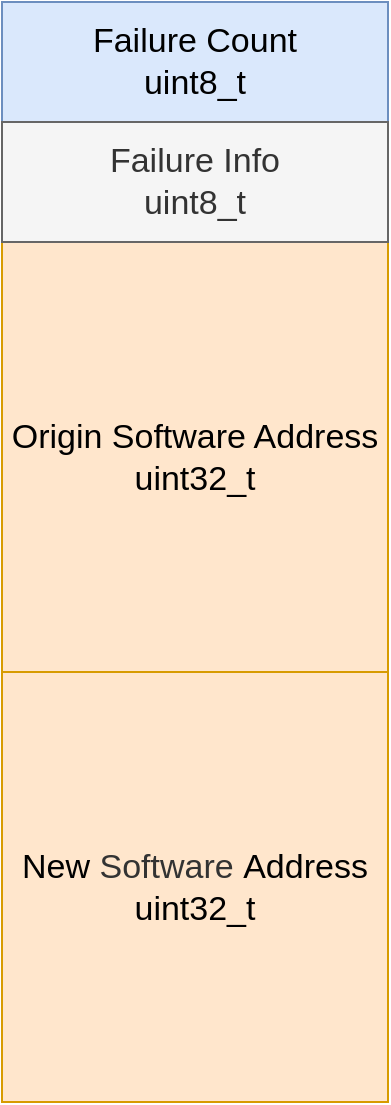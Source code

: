 <mxfile scale="3" border="0">
    <diagram id="LzTGRrPrDBO6Tm46XuKC" name="Page-1">
        <mxGraphModel dx="2090" dy="2339" grid="0" gridSize="10" guides="1" tooltips="1" connect="1" arrows="1" fold="1" page="0" pageScale="1" pageWidth="1600" pageHeight="1200" math="0" shadow="0">
            <root>
                <mxCell id="0"/>
                <mxCell id="1" parent="0"/>
                <mxCell id="285" value="Failure Count&lt;div&gt;uint8_t&lt;/div&gt;" style="rounded=0;whiteSpace=wrap;html=1;fillColor=#dae8fc;strokeColor=#6c8ebf;fontSize=17;" parent="1" vertex="1">
                    <mxGeometry x="-93" y="-866" width="193" height="60" as="geometry"/>
                </mxCell>
                <mxCell id="286" value="Origin Software Address&lt;div&gt;uint32_t&lt;/div&gt;" style="rounded=0;whiteSpace=wrap;html=1;fillColor=#ffe6cc;strokeColor=#d79b00;fontSize=17;" parent="1" vertex="1">
                    <mxGeometry x="-93" y="-746" width="193" height="215" as="geometry"/>
                </mxCell>
                <mxCell id="287" value="New&amp;nbsp;&lt;span style=&quot;color: rgb(51, 51, 51);&quot;&gt;Software&amp;nbsp;&lt;/span&gt;Address&lt;div&gt;uint32_t&lt;/div&gt;" style="rounded=0;whiteSpace=wrap;html=1;fillColor=#ffe6cc;strokeColor=#d79b00;fontSize=17;" parent="1" vertex="1">
                    <mxGeometry x="-93" y="-531" width="193" height="215" as="geometry"/>
                </mxCell>
                <mxCell id="288" value="Failure Info&lt;br&gt;&lt;div&gt;uint8_t&lt;/div&gt;" style="rounded=0;whiteSpace=wrap;html=1;fillColor=#f5f5f5;strokeColor=#666666;fontSize=17;fontColor=#333333;" parent="1" vertex="1">
                    <mxGeometry x="-93" y="-806" width="193" height="60" as="geometry"/>
                </mxCell>
            </root>
        </mxGraphModel>
    </diagram>
</mxfile>